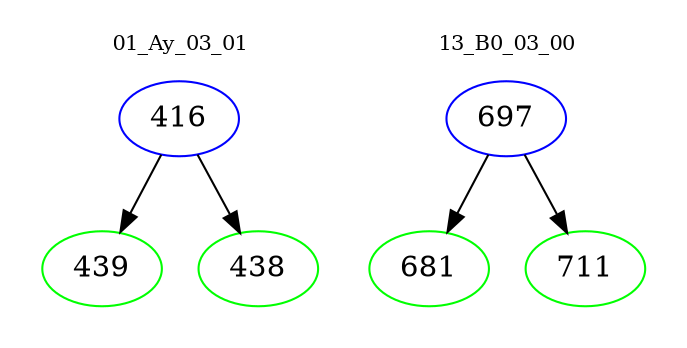 digraph{
subgraph cluster_0 {
color = white
label = "01_Ay_03_01";
fontsize=10;
T0_416 [label="416", color="blue"]
T0_416 -> T0_439 [color="black"]
T0_439 [label="439", color="green"]
T0_416 -> T0_438 [color="black"]
T0_438 [label="438", color="green"]
}
subgraph cluster_1 {
color = white
label = "13_B0_03_00";
fontsize=10;
T1_697 [label="697", color="blue"]
T1_697 -> T1_681 [color="black"]
T1_681 [label="681", color="green"]
T1_697 -> T1_711 [color="black"]
T1_711 [label="711", color="green"]
}
}
